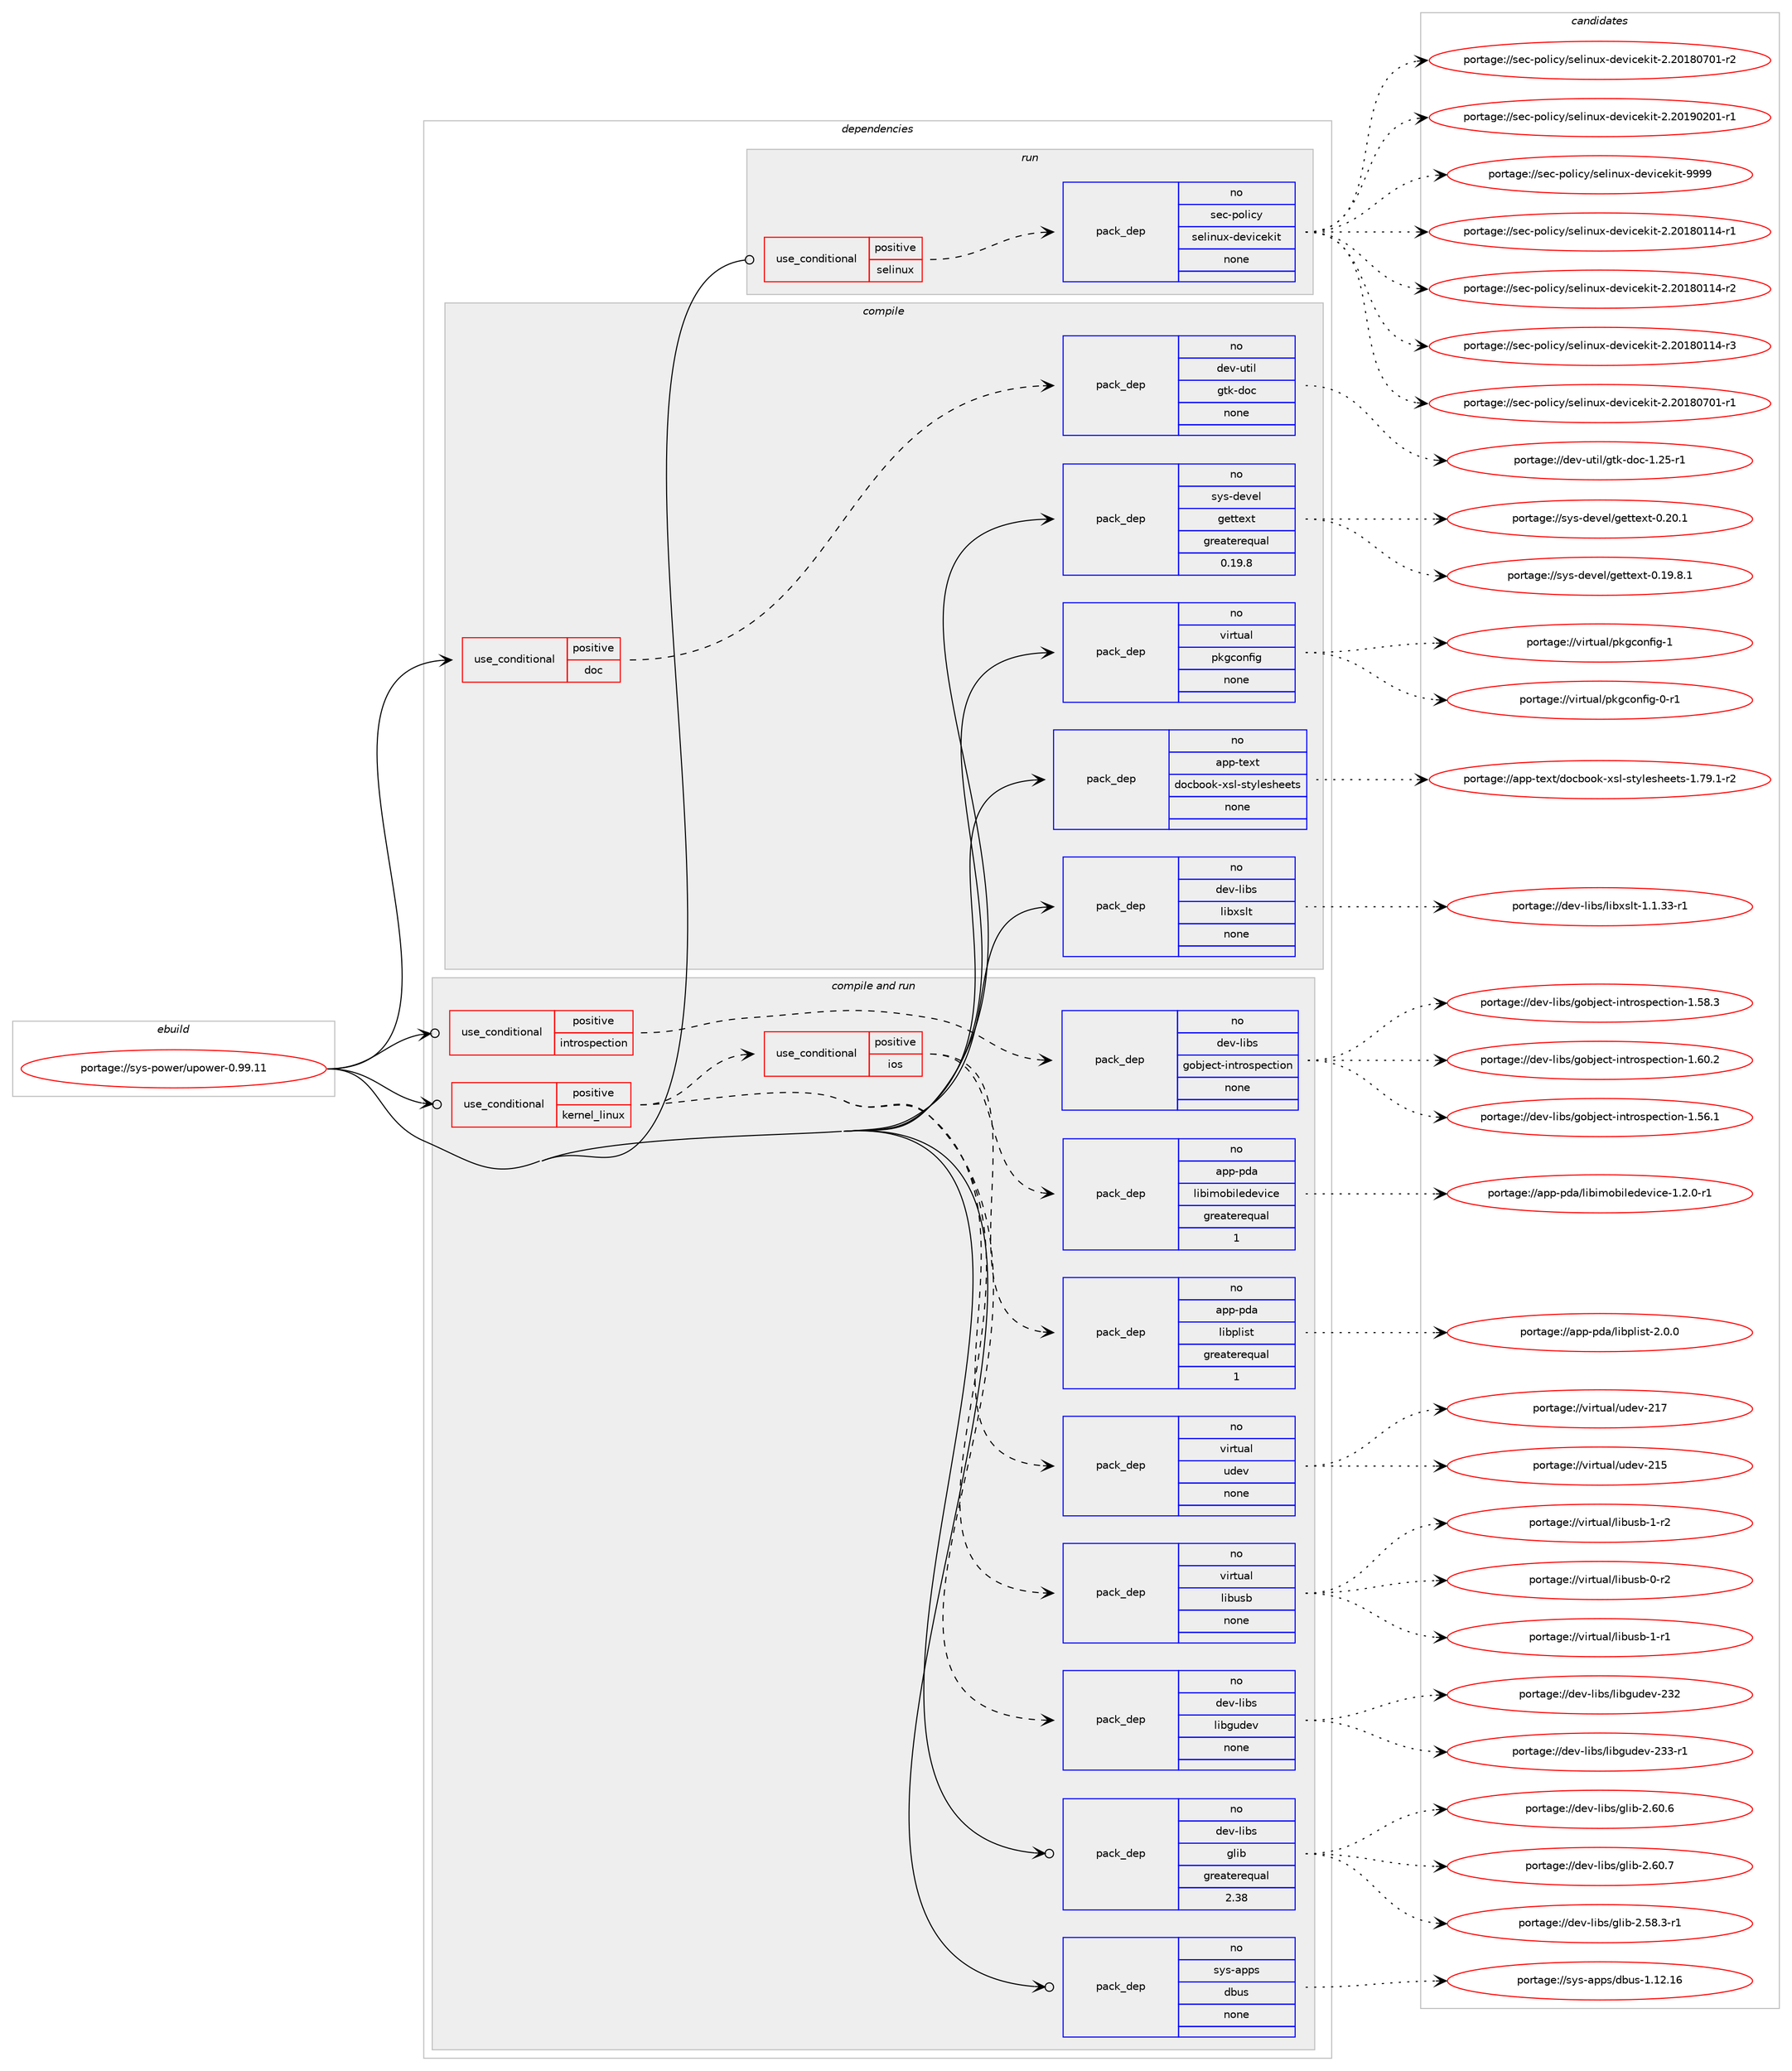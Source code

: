 digraph prolog {

# *************
# Graph options
# *************

newrank=true;
concentrate=true;
compound=true;
graph [rankdir=LR,fontname=Helvetica,fontsize=10,ranksep=1.5];#, ranksep=2.5, nodesep=0.2];
edge  [arrowhead=vee];
node  [fontname=Helvetica,fontsize=10];

# **********
# The ebuild
# **********

subgraph cluster_leftcol {
color=gray;
rank=same;
label=<<i>ebuild</i>>;
id [label="portage://sys-power/upower-0.99.11", color=red, width=4, href="../sys-power/upower-0.99.11.svg"];
}

# ****************
# The dependencies
# ****************

subgraph cluster_midcol {
color=gray;
label=<<i>dependencies</i>>;
subgraph cluster_compile {
fillcolor="#eeeeee";
style=filled;
label=<<i>compile</i>>;
subgraph cond104758 {
dependency432844 [label=<<TABLE BORDER="0" CELLBORDER="1" CELLSPACING="0" CELLPADDING="4"><TR><TD ROWSPAN="3" CELLPADDING="10">use_conditional</TD></TR><TR><TD>positive</TD></TR><TR><TD>doc</TD></TR></TABLE>>, shape=none, color=red];
subgraph pack320771 {
dependency432845 [label=<<TABLE BORDER="0" CELLBORDER="1" CELLSPACING="0" CELLPADDING="4" WIDTH="220"><TR><TD ROWSPAN="6" CELLPADDING="30">pack_dep</TD></TR><TR><TD WIDTH="110">no</TD></TR><TR><TD>dev-util</TD></TR><TR><TD>gtk-doc</TD></TR><TR><TD>none</TD></TR><TR><TD></TD></TR></TABLE>>, shape=none, color=blue];
}
dependency432844:e -> dependency432845:w [weight=20,style="dashed",arrowhead="vee"];
}
id:e -> dependency432844:w [weight=20,style="solid",arrowhead="vee"];
subgraph pack320772 {
dependency432846 [label=<<TABLE BORDER="0" CELLBORDER="1" CELLSPACING="0" CELLPADDING="4" WIDTH="220"><TR><TD ROWSPAN="6" CELLPADDING="30">pack_dep</TD></TR><TR><TD WIDTH="110">no</TD></TR><TR><TD>app-text</TD></TR><TR><TD>docbook-xsl-stylesheets</TD></TR><TR><TD>none</TD></TR><TR><TD></TD></TR></TABLE>>, shape=none, color=blue];
}
id:e -> dependency432846:w [weight=20,style="solid",arrowhead="vee"];
subgraph pack320773 {
dependency432847 [label=<<TABLE BORDER="0" CELLBORDER="1" CELLSPACING="0" CELLPADDING="4" WIDTH="220"><TR><TD ROWSPAN="6" CELLPADDING="30">pack_dep</TD></TR><TR><TD WIDTH="110">no</TD></TR><TR><TD>dev-libs</TD></TR><TR><TD>libxslt</TD></TR><TR><TD>none</TD></TR><TR><TD></TD></TR></TABLE>>, shape=none, color=blue];
}
id:e -> dependency432847:w [weight=20,style="solid",arrowhead="vee"];
subgraph pack320774 {
dependency432848 [label=<<TABLE BORDER="0" CELLBORDER="1" CELLSPACING="0" CELLPADDING="4" WIDTH="220"><TR><TD ROWSPAN="6" CELLPADDING="30">pack_dep</TD></TR><TR><TD WIDTH="110">no</TD></TR><TR><TD>sys-devel</TD></TR><TR><TD>gettext</TD></TR><TR><TD>greaterequal</TD></TR><TR><TD>0.19.8</TD></TR></TABLE>>, shape=none, color=blue];
}
id:e -> dependency432848:w [weight=20,style="solid",arrowhead="vee"];
subgraph pack320775 {
dependency432849 [label=<<TABLE BORDER="0" CELLBORDER="1" CELLSPACING="0" CELLPADDING="4" WIDTH="220"><TR><TD ROWSPAN="6" CELLPADDING="30">pack_dep</TD></TR><TR><TD WIDTH="110">no</TD></TR><TR><TD>virtual</TD></TR><TR><TD>pkgconfig</TD></TR><TR><TD>none</TD></TR><TR><TD></TD></TR></TABLE>>, shape=none, color=blue];
}
id:e -> dependency432849:w [weight=20,style="solid",arrowhead="vee"];
}
subgraph cluster_compileandrun {
fillcolor="#eeeeee";
style=filled;
label=<<i>compile and run</i>>;
subgraph cond104759 {
dependency432850 [label=<<TABLE BORDER="0" CELLBORDER="1" CELLSPACING="0" CELLPADDING="4"><TR><TD ROWSPAN="3" CELLPADDING="10">use_conditional</TD></TR><TR><TD>positive</TD></TR><TR><TD>introspection</TD></TR></TABLE>>, shape=none, color=red];
subgraph pack320776 {
dependency432851 [label=<<TABLE BORDER="0" CELLBORDER="1" CELLSPACING="0" CELLPADDING="4" WIDTH="220"><TR><TD ROWSPAN="6" CELLPADDING="30">pack_dep</TD></TR><TR><TD WIDTH="110">no</TD></TR><TR><TD>dev-libs</TD></TR><TR><TD>gobject-introspection</TD></TR><TR><TD>none</TD></TR><TR><TD></TD></TR></TABLE>>, shape=none, color=blue];
}
dependency432850:e -> dependency432851:w [weight=20,style="dashed",arrowhead="vee"];
}
id:e -> dependency432850:w [weight=20,style="solid",arrowhead="odotvee"];
subgraph cond104760 {
dependency432852 [label=<<TABLE BORDER="0" CELLBORDER="1" CELLSPACING="0" CELLPADDING="4"><TR><TD ROWSPAN="3" CELLPADDING="10">use_conditional</TD></TR><TR><TD>positive</TD></TR><TR><TD>kernel_linux</TD></TR></TABLE>>, shape=none, color=red];
subgraph pack320777 {
dependency432853 [label=<<TABLE BORDER="0" CELLBORDER="1" CELLSPACING="0" CELLPADDING="4" WIDTH="220"><TR><TD ROWSPAN="6" CELLPADDING="30">pack_dep</TD></TR><TR><TD WIDTH="110">no</TD></TR><TR><TD>dev-libs</TD></TR><TR><TD>libgudev</TD></TR><TR><TD>none</TD></TR><TR><TD></TD></TR></TABLE>>, shape=none, color=blue];
}
dependency432852:e -> dependency432853:w [weight=20,style="dashed",arrowhead="vee"];
subgraph pack320778 {
dependency432854 [label=<<TABLE BORDER="0" CELLBORDER="1" CELLSPACING="0" CELLPADDING="4" WIDTH="220"><TR><TD ROWSPAN="6" CELLPADDING="30">pack_dep</TD></TR><TR><TD WIDTH="110">no</TD></TR><TR><TD>virtual</TD></TR><TR><TD>libusb</TD></TR><TR><TD>none</TD></TR><TR><TD></TD></TR></TABLE>>, shape=none, color=blue];
}
dependency432852:e -> dependency432854:w [weight=20,style="dashed",arrowhead="vee"];
subgraph pack320779 {
dependency432855 [label=<<TABLE BORDER="0" CELLBORDER="1" CELLSPACING="0" CELLPADDING="4" WIDTH="220"><TR><TD ROWSPAN="6" CELLPADDING="30">pack_dep</TD></TR><TR><TD WIDTH="110">no</TD></TR><TR><TD>virtual</TD></TR><TR><TD>udev</TD></TR><TR><TD>none</TD></TR><TR><TD></TD></TR></TABLE>>, shape=none, color=blue];
}
dependency432852:e -> dependency432855:w [weight=20,style="dashed",arrowhead="vee"];
subgraph cond104761 {
dependency432856 [label=<<TABLE BORDER="0" CELLBORDER="1" CELLSPACING="0" CELLPADDING="4"><TR><TD ROWSPAN="3" CELLPADDING="10">use_conditional</TD></TR><TR><TD>positive</TD></TR><TR><TD>ios</TD></TR></TABLE>>, shape=none, color=red];
subgraph pack320780 {
dependency432857 [label=<<TABLE BORDER="0" CELLBORDER="1" CELLSPACING="0" CELLPADDING="4" WIDTH="220"><TR><TD ROWSPAN="6" CELLPADDING="30">pack_dep</TD></TR><TR><TD WIDTH="110">no</TD></TR><TR><TD>app-pda</TD></TR><TR><TD>libimobiledevice</TD></TR><TR><TD>greaterequal</TD></TR><TR><TD>1</TD></TR></TABLE>>, shape=none, color=blue];
}
dependency432856:e -> dependency432857:w [weight=20,style="dashed",arrowhead="vee"];
subgraph pack320781 {
dependency432858 [label=<<TABLE BORDER="0" CELLBORDER="1" CELLSPACING="0" CELLPADDING="4" WIDTH="220"><TR><TD ROWSPAN="6" CELLPADDING="30">pack_dep</TD></TR><TR><TD WIDTH="110">no</TD></TR><TR><TD>app-pda</TD></TR><TR><TD>libplist</TD></TR><TR><TD>greaterequal</TD></TR><TR><TD>1</TD></TR></TABLE>>, shape=none, color=blue];
}
dependency432856:e -> dependency432858:w [weight=20,style="dashed",arrowhead="vee"];
}
dependency432852:e -> dependency432856:w [weight=20,style="dashed",arrowhead="vee"];
}
id:e -> dependency432852:w [weight=20,style="solid",arrowhead="odotvee"];
subgraph pack320782 {
dependency432859 [label=<<TABLE BORDER="0" CELLBORDER="1" CELLSPACING="0" CELLPADDING="4" WIDTH="220"><TR><TD ROWSPAN="6" CELLPADDING="30">pack_dep</TD></TR><TR><TD WIDTH="110">no</TD></TR><TR><TD>dev-libs</TD></TR><TR><TD>glib</TD></TR><TR><TD>greaterequal</TD></TR><TR><TD>2.38</TD></TR></TABLE>>, shape=none, color=blue];
}
id:e -> dependency432859:w [weight=20,style="solid",arrowhead="odotvee"];
subgraph pack320783 {
dependency432860 [label=<<TABLE BORDER="0" CELLBORDER="1" CELLSPACING="0" CELLPADDING="4" WIDTH="220"><TR><TD ROWSPAN="6" CELLPADDING="30">pack_dep</TD></TR><TR><TD WIDTH="110">no</TD></TR><TR><TD>sys-apps</TD></TR><TR><TD>dbus</TD></TR><TR><TD>none</TD></TR><TR><TD></TD></TR></TABLE>>, shape=none, color=blue];
}
id:e -> dependency432860:w [weight=20,style="solid",arrowhead="odotvee"];
}
subgraph cluster_run {
fillcolor="#eeeeee";
style=filled;
label=<<i>run</i>>;
subgraph cond104762 {
dependency432861 [label=<<TABLE BORDER="0" CELLBORDER="1" CELLSPACING="0" CELLPADDING="4"><TR><TD ROWSPAN="3" CELLPADDING="10">use_conditional</TD></TR><TR><TD>positive</TD></TR><TR><TD>selinux</TD></TR></TABLE>>, shape=none, color=red];
subgraph pack320784 {
dependency432862 [label=<<TABLE BORDER="0" CELLBORDER="1" CELLSPACING="0" CELLPADDING="4" WIDTH="220"><TR><TD ROWSPAN="6" CELLPADDING="30">pack_dep</TD></TR><TR><TD WIDTH="110">no</TD></TR><TR><TD>sec-policy</TD></TR><TR><TD>selinux-devicekit</TD></TR><TR><TD>none</TD></TR><TR><TD></TD></TR></TABLE>>, shape=none, color=blue];
}
dependency432861:e -> dependency432862:w [weight=20,style="dashed",arrowhead="vee"];
}
id:e -> dependency432861:w [weight=20,style="solid",arrowhead="odot"];
}
}

# **************
# The candidates
# **************

subgraph cluster_choices {
rank=same;
color=gray;
label=<<i>candidates</i>>;

subgraph choice320771 {
color=black;
nodesep=1;
choiceportage1001011184511711610510847103116107451001119945494650534511449 [label="portage://dev-util/gtk-doc-1.25-r1", color=red, width=4,href="../dev-util/gtk-doc-1.25-r1.svg"];
dependency432845:e -> choiceportage1001011184511711610510847103116107451001119945494650534511449:w [style=dotted,weight="100"];
}
subgraph choice320772 {
color=black;
nodesep=1;
choiceportage97112112451161011201164710011199981111111074512011510845115116121108101115104101101116115454946555746494511450 [label="portage://app-text/docbook-xsl-stylesheets-1.79.1-r2", color=red, width=4,href="../app-text/docbook-xsl-stylesheets-1.79.1-r2.svg"];
dependency432846:e -> choiceportage97112112451161011201164710011199981111111074512011510845115116121108101115104101101116115454946555746494511450:w [style=dotted,weight="100"];
}
subgraph choice320773 {
color=black;
nodesep=1;
choiceportage10010111845108105981154710810598120115108116454946494651514511449 [label="portage://dev-libs/libxslt-1.1.33-r1", color=red, width=4,href="../dev-libs/libxslt-1.1.33-r1.svg"];
dependency432847:e -> choiceportage10010111845108105981154710810598120115108116454946494651514511449:w [style=dotted,weight="100"];
}
subgraph choice320774 {
color=black;
nodesep=1;
choiceportage1151211154510010111810110847103101116116101120116454846495746564649 [label="portage://sys-devel/gettext-0.19.8.1", color=red, width=4,href="../sys-devel/gettext-0.19.8.1.svg"];
choiceportage115121115451001011181011084710310111611610112011645484650484649 [label="portage://sys-devel/gettext-0.20.1", color=red, width=4,href="../sys-devel/gettext-0.20.1.svg"];
dependency432848:e -> choiceportage1151211154510010111810110847103101116116101120116454846495746564649:w [style=dotted,weight="100"];
dependency432848:e -> choiceportage115121115451001011181011084710310111611610112011645484650484649:w [style=dotted,weight="100"];
}
subgraph choice320775 {
color=black;
nodesep=1;
choiceportage11810511411611797108471121071039911111010210510345484511449 [label="portage://virtual/pkgconfig-0-r1", color=red, width=4,href="../virtual/pkgconfig-0-r1.svg"];
choiceportage1181051141161179710847112107103991111101021051034549 [label="portage://virtual/pkgconfig-1", color=red, width=4,href="../virtual/pkgconfig-1.svg"];
dependency432849:e -> choiceportage11810511411611797108471121071039911111010210510345484511449:w [style=dotted,weight="100"];
dependency432849:e -> choiceportage1181051141161179710847112107103991111101021051034549:w [style=dotted,weight="100"];
}
subgraph choice320776 {
color=black;
nodesep=1;
choiceportage1001011184510810598115471031119810610199116451051101161141111151121019911610511111045494653544649 [label="portage://dev-libs/gobject-introspection-1.56.1", color=red, width=4,href="../dev-libs/gobject-introspection-1.56.1.svg"];
choiceportage1001011184510810598115471031119810610199116451051101161141111151121019911610511111045494653564651 [label="portage://dev-libs/gobject-introspection-1.58.3", color=red, width=4,href="../dev-libs/gobject-introspection-1.58.3.svg"];
choiceportage1001011184510810598115471031119810610199116451051101161141111151121019911610511111045494654484650 [label="portage://dev-libs/gobject-introspection-1.60.2", color=red, width=4,href="../dev-libs/gobject-introspection-1.60.2.svg"];
dependency432851:e -> choiceportage1001011184510810598115471031119810610199116451051101161141111151121019911610511111045494653544649:w [style=dotted,weight="100"];
dependency432851:e -> choiceportage1001011184510810598115471031119810610199116451051101161141111151121019911610511111045494653564651:w [style=dotted,weight="100"];
dependency432851:e -> choiceportage1001011184510810598115471031119810610199116451051101161141111151121019911610511111045494654484650:w [style=dotted,weight="100"];
}
subgraph choice320777 {
color=black;
nodesep=1;
choiceportage1001011184510810598115471081059810311710010111845505150 [label="portage://dev-libs/libgudev-232", color=red, width=4,href="../dev-libs/libgudev-232.svg"];
choiceportage10010111845108105981154710810598103117100101118455051514511449 [label="portage://dev-libs/libgudev-233-r1", color=red, width=4,href="../dev-libs/libgudev-233-r1.svg"];
dependency432853:e -> choiceportage1001011184510810598115471081059810311710010111845505150:w [style=dotted,weight="100"];
dependency432853:e -> choiceportage10010111845108105981154710810598103117100101118455051514511449:w [style=dotted,weight="100"];
}
subgraph choice320778 {
color=black;
nodesep=1;
choiceportage1181051141161179710847108105981171159845484511450 [label="portage://virtual/libusb-0-r2", color=red, width=4,href="../virtual/libusb-0-r2.svg"];
choiceportage1181051141161179710847108105981171159845494511449 [label="portage://virtual/libusb-1-r1", color=red, width=4,href="../virtual/libusb-1-r1.svg"];
choiceportage1181051141161179710847108105981171159845494511450 [label="portage://virtual/libusb-1-r2", color=red, width=4,href="../virtual/libusb-1-r2.svg"];
dependency432854:e -> choiceportage1181051141161179710847108105981171159845484511450:w [style=dotted,weight="100"];
dependency432854:e -> choiceportage1181051141161179710847108105981171159845494511449:w [style=dotted,weight="100"];
dependency432854:e -> choiceportage1181051141161179710847108105981171159845494511450:w [style=dotted,weight="100"];
}
subgraph choice320779 {
color=black;
nodesep=1;
choiceportage118105114116117971084711710010111845504953 [label="portage://virtual/udev-215", color=red, width=4,href="../virtual/udev-215.svg"];
choiceportage118105114116117971084711710010111845504955 [label="portage://virtual/udev-217", color=red, width=4,href="../virtual/udev-217.svg"];
dependency432855:e -> choiceportage118105114116117971084711710010111845504953:w [style=dotted,weight="100"];
dependency432855:e -> choiceportage118105114116117971084711710010111845504955:w [style=dotted,weight="100"];
}
subgraph choice320780 {
color=black;
nodesep=1;
choiceportage971121124511210097471081059810510911198105108101100101118105991014549465046484511449 [label="portage://app-pda/libimobiledevice-1.2.0-r1", color=red, width=4,href="../app-pda/libimobiledevice-1.2.0-r1.svg"];
dependency432857:e -> choiceportage971121124511210097471081059810510911198105108101100101118105991014549465046484511449:w [style=dotted,weight="100"];
}
subgraph choice320781 {
color=black;
nodesep=1;
choiceportage9711211245112100974710810598112108105115116455046484648 [label="portage://app-pda/libplist-2.0.0", color=red, width=4,href="../app-pda/libplist-2.0.0.svg"];
dependency432858:e -> choiceportage9711211245112100974710810598112108105115116455046484648:w [style=dotted,weight="100"];
}
subgraph choice320782 {
color=black;
nodesep=1;
choiceportage10010111845108105981154710310810598455046535646514511449 [label="portage://dev-libs/glib-2.58.3-r1", color=red, width=4,href="../dev-libs/glib-2.58.3-r1.svg"];
choiceportage1001011184510810598115471031081059845504654484654 [label="portage://dev-libs/glib-2.60.6", color=red, width=4,href="../dev-libs/glib-2.60.6.svg"];
choiceportage1001011184510810598115471031081059845504654484655 [label="portage://dev-libs/glib-2.60.7", color=red, width=4,href="../dev-libs/glib-2.60.7.svg"];
dependency432859:e -> choiceportage10010111845108105981154710310810598455046535646514511449:w [style=dotted,weight="100"];
dependency432859:e -> choiceportage1001011184510810598115471031081059845504654484654:w [style=dotted,weight="100"];
dependency432859:e -> choiceportage1001011184510810598115471031081059845504654484655:w [style=dotted,weight="100"];
}
subgraph choice320783 {
color=black;
nodesep=1;
choiceportage115121115459711211211547100981171154549464950464954 [label="portage://sys-apps/dbus-1.12.16", color=red, width=4,href="../sys-apps/dbus-1.12.16.svg"];
dependency432860:e -> choiceportage115121115459711211211547100981171154549464950464954:w [style=dotted,weight="100"];
}
subgraph choice320784 {
color=black;
nodesep=1;
choiceportage11510199451121111081059912147115101108105110117120451001011181059910110710511645504650484956484949524511449 [label="portage://sec-policy/selinux-devicekit-2.20180114-r1", color=red, width=4,href="../sec-policy/selinux-devicekit-2.20180114-r1.svg"];
choiceportage11510199451121111081059912147115101108105110117120451001011181059910110710511645504650484956484949524511450 [label="portage://sec-policy/selinux-devicekit-2.20180114-r2", color=red, width=4,href="../sec-policy/selinux-devicekit-2.20180114-r2.svg"];
choiceportage11510199451121111081059912147115101108105110117120451001011181059910110710511645504650484956484949524511451 [label="portage://sec-policy/selinux-devicekit-2.20180114-r3", color=red, width=4,href="../sec-policy/selinux-devicekit-2.20180114-r3.svg"];
choiceportage11510199451121111081059912147115101108105110117120451001011181059910110710511645504650484956485548494511449 [label="portage://sec-policy/selinux-devicekit-2.20180701-r1", color=red, width=4,href="../sec-policy/selinux-devicekit-2.20180701-r1.svg"];
choiceportage11510199451121111081059912147115101108105110117120451001011181059910110710511645504650484956485548494511450 [label="portage://sec-policy/selinux-devicekit-2.20180701-r2", color=red, width=4,href="../sec-policy/selinux-devicekit-2.20180701-r2.svg"];
choiceportage11510199451121111081059912147115101108105110117120451001011181059910110710511645504650484957485048494511449 [label="portage://sec-policy/selinux-devicekit-2.20190201-r1", color=red, width=4,href="../sec-policy/selinux-devicekit-2.20190201-r1.svg"];
choiceportage1151019945112111108105991214711510110810511011712045100101118105991011071051164557575757 [label="portage://sec-policy/selinux-devicekit-9999", color=red, width=4,href="../sec-policy/selinux-devicekit-9999.svg"];
dependency432862:e -> choiceportage11510199451121111081059912147115101108105110117120451001011181059910110710511645504650484956484949524511449:w [style=dotted,weight="100"];
dependency432862:e -> choiceportage11510199451121111081059912147115101108105110117120451001011181059910110710511645504650484956484949524511450:w [style=dotted,weight="100"];
dependency432862:e -> choiceportage11510199451121111081059912147115101108105110117120451001011181059910110710511645504650484956484949524511451:w [style=dotted,weight="100"];
dependency432862:e -> choiceportage11510199451121111081059912147115101108105110117120451001011181059910110710511645504650484956485548494511449:w [style=dotted,weight="100"];
dependency432862:e -> choiceportage11510199451121111081059912147115101108105110117120451001011181059910110710511645504650484956485548494511450:w [style=dotted,weight="100"];
dependency432862:e -> choiceportage11510199451121111081059912147115101108105110117120451001011181059910110710511645504650484957485048494511449:w [style=dotted,weight="100"];
dependency432862:e -> choiceportage1151019945112111108105991214711510110810511011712045100101118105991011071051164557575757:w [style=dotted,weight="100"];
}
}

}
